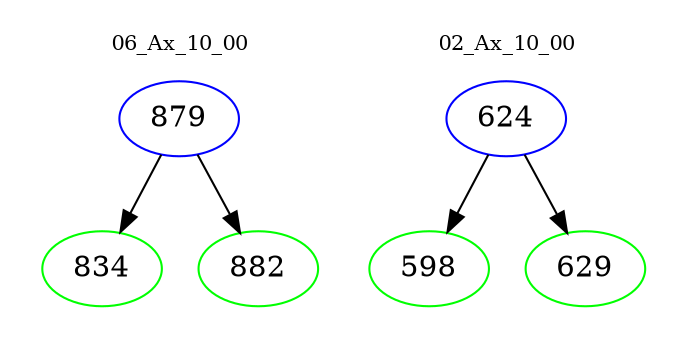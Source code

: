 digraph{
subgraph cluster_0 {
color = white
label = "06_Ax_10_00";
fontsize=10;
T0_879 [label="879", color="blue"]
T0_879 -> T0_834 [color="black"]
T0_834 [label="834", color="green"]
T0_879 -> T0_882 [color="black"]
T0_882 [label="882", color="green"]
}
subgraph cluster_1 {
color = white
label = "02_Ax_10_00";
fontsize=10;
T1_624 [label="624", color="blue"]
T1_624 -> T1_598 [color="black"]
T1_598 [label="598", color="green"]
T1_624 -> T1_629 [color="black"]
T1_629 [label="629", color="green"]
}
}
